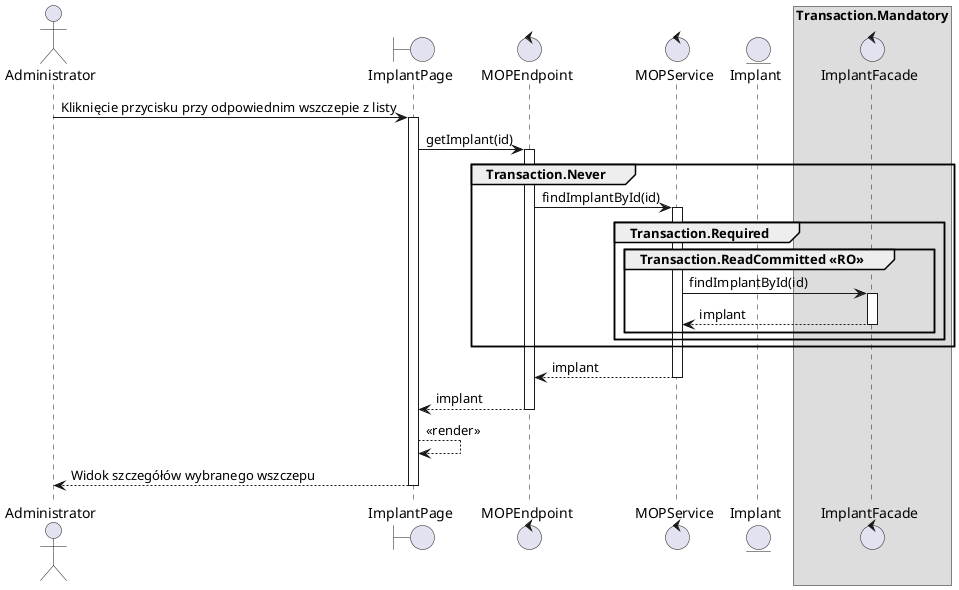 @startuml MOP.4 - przeglądaj szczegóły wszczepu

actor Administrator as admin
boundary ImplantPage as gui
control MOPEndpoint as controller
control MOPService as service
entity Implant as implant
control ImplantFacade as facade

skinparam backgroundcolor transparent
box Transaction.Mandatory 
    participant facade
end box

admin -> gui ++ : Kliknięcie przycisku przy odpowiednim wszczepie z listy
gui -> controller ++ : getImplant(id)
group Transaction.Never
    controller -> service ++ : findImplantById(id)
    group Transaction.Required
        group Transaction.ReadCommitted <<RO>>
            service -> facade ++ : findImplantById(id)
            return implant
        end
    end
end
return implant
return implant
gui --> gui : <<render>>
return Widok szczegółów wybranego wszczepu



@enduml